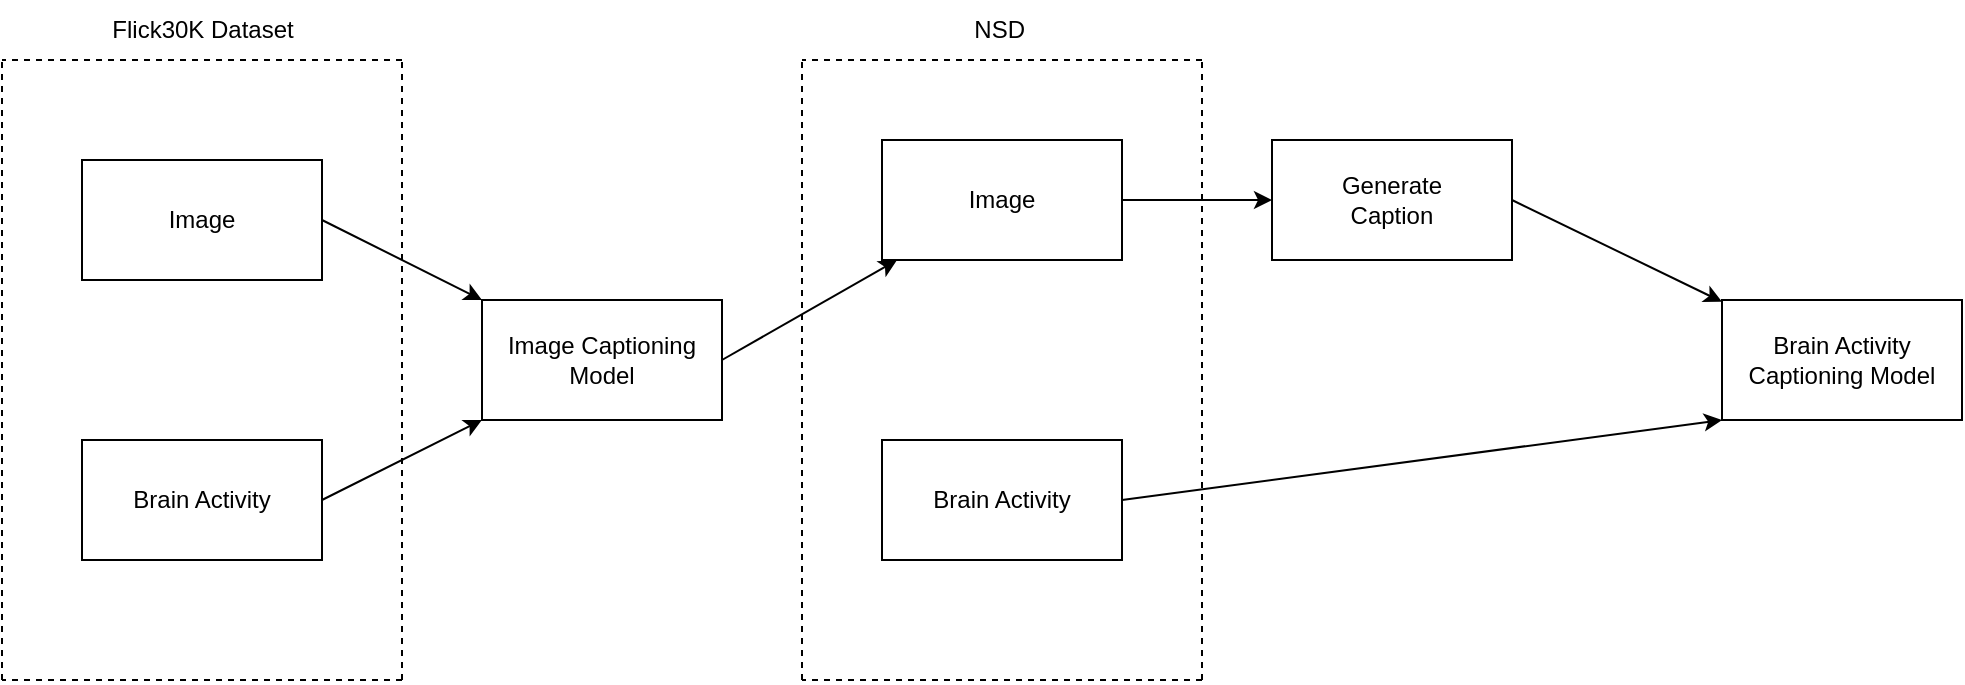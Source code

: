 <mxfile version="24.3.1" type="device">
  <diagram name="Page-1" id="WIUA_KtScA_fHQIDNx0O">
    <mxGraphModel dx="2284" dy="772" grid="1" gridSize="10" guides="1" tooltips="1" connect="1" arrows="1" fold="1" page="1" pageScale="1" pageWidth="850" pageHeight="1100" math="0" shadow="0">
      <root>
        <mxCell id="0" />
        <mxCell id="1" parent="0" />
        <mxCell id="ou3ZJZifs9T72LoKDrKf-1" value="Image" style="rounded=0;whiteSpace=wrap;html=1;" parent="1" vertex="1">
          <mxGeometry x="110" y="290" width="120" height="60" as="geometry" />
        </mxCell>
        <mxCell id="ou3ZJZifs9T72LoKDrKf-2" value="Brain Activity" style="rounded=0;whiteSpace=wrap;html=1;" parent="1" vertex="1">
          <mxGeometry x="110" y="440" width="120" height="60" as="geometry" />
        </mxCell>
        <mxCell id="ou3ZJZifs9T72LoKDrKf-3" value="Image Captioning Model" style="rounded=0;whiteSpace=wrap;html=1;" parent="1" vertex="1">
          <mxGeometry x="-90" y="370" width="120" height="60" as="geometry" />
        </mxCell>
        <mxCell id="ou3ZJZifs9T72LoKDrKf-4" value="Generate&lt;div&gt;Caption&lt;/div&gt;" style="rounded=0;whiteSpace=wrap;html=1;" parent="1" vertex="1">
          <mxGeometry x="305" y="290" width="120" height="60" as="geometry" />
        </mxCell>
        <mxCell id="3Njv23WnA2pVUGg0iS0e-1" value="" style="endArrow=none;dashed=1;html=1;rounded=0;" edge="1" parent="1">
          <mxGeometry width="50" height="50" relative="1" as="geometry">
            <mxPoint x="70" y="560" as="sourcePoint" />
            <mxPoint x="70" y="250" as="targetPoint" />
          </mxGeometry>
        </mxCell>
        <mxCell id="3Njv23WnA2pVUGg0iS0e-2" value="" style="endArrow=none;dashed=1;html=1;rounded=0;" edge="1" parent="1">
          <mxGeometry width="50" height="50" relative="1" as="geometry">
            <mxPoint x="270" y="250" as="sourcePoint" />
            <mxPoint x="70" y="250" as="targetPoint" />
          </mxGeometry>
        </mxCell>
        <mxCell id="3Njv23WnA2pVUGg0iS0e-3" value="" style="endArrow=none;dashed=1;html=1;rounded=0;" edge="1" parent="1">
          <mxGeometry width="50" height="50" relative="1" as="geometry">
            <mxPoint x="270" y="560" as="sourcePoint" />
            <mxPoint x="70" y="560" as="targetPoint" />
          </mxGeometry>
        </mxCell>
        <mxCell id="3Njv23WnA2pVUGg0iS0e-4" value="" style="endArrow=none;dashed=1;html=1;rounded=0;" edge="1" parent="1">
          <mxGeometry width="50" height="50" relative="1" as="geometry">
            <mxPoint x="270" y="560" as="sourcePoint" />
            <mxPoint x="270" y="250" as="targetPoint" />
          </mxGeometry>
        </mxCell>
        <mxCell id="3Njv23WnA2pVUGg0iS0e-5" value="Image" style="rounded=0;whiteSpace=wrap;html=1;" vertex="1" parent="1">
          <mxGeometry x="-290" y="300" width="120" height="60" as="geometry" />
        </mxCell>
        <mxCell id="3Njv23WnA2pVUGg0iS0e-6" value="Brain Activity" style="rounded=0;whiteSpace=wrap;html=1;" vertex="1" parent="1">
          <mxGeometry x="-290" y="440" width="120" height="60" as="geometry" />
        </mxCell>
        <mxCell id="3Njv23WnA2pVUGg0iS0e-7" value="" style="endArrow=none;dashed=1;html=1;rounded=0;" edge="1" parent="1">
          <mxGeometry width="50" height="50" relative="1" as="geometry">
            <mxPoint x="-330" y="560" as="sourcePoint" />
            <mxPoint x="-330" y="250" as="targetPoint" />
          </mxGeometry>
        </mxCell>
        <mxCell id="3Njv23WnA2pVUGg0iS0e-8" value="" style="endArrow=none;dashed=1;html=1;rounded=0;" edge="1" parent="1">
          <mxGeometry width="50" height="50" relative="1" as="geometry">
            <mxPoint x="-130" y="250" as="sourcePoint" />
            <mxPoint x="-330" y="250" as="targetPoint" />
          </mxGeometry>
        </mxCell>
        <mxCell id="3Njv23WnA2pVUGg0iS0e-9" value="" style="endArrow=none;dashed=1;html=1;rounded=0;" edge="1" parent="1">
          <mxGeometry width="50" height="50" relative="1" as="geometry">
            <mxPoint x="-130" y="560" as="sourcePoint" />
            <mxPoint x="-330" y="560" as="targetPoint" />
          </mxGeometry>
        </mxCell>
        <mxCell id="3Njv23WnA2pVUGg0iS0e-10" value="" style="endArrow=none;dashed=1;html=1;rounded=0;" edge="1" parent="1">
          <mxGeometry width="50" height="50" relative="1" as="geometry">
            <mxPoint x="-130" y="560" as="sourcePoint" />
            <mxPoint x="-130" y="250" as="targetPoint" />
          </mxGeometry>
        </mxCell>
        <mxCell id="3Njv23WnA2pVUGg0iS0e-11" value="" style="endArrow=classic;html=1;rounded=0;exitX=1;exitY=0.5;exitDx=0;exitDy=0;" edge="1" parent="1" source="3Njv23WnA2pVUGg0iS0e-5" target="ou3ZJZifs9T72LoKDrKf-3">
          <mxGeometry width="50" height="50" relative="1" as="geometry">
            <mxPoint x="-220" y="440" as="sourcePoint" />
            <mxPoint x="-170" y="390" as="targetPoint" />
          </mxGeometry>
        </mxCell>
        <mxCell id="3Njv23WnA2pVUGg0iS0e-12" value="" style="endArrow=classic;html=1;rounded=0;exitX=1;exitY=0.5;exitDx=0;exitDy=0;" edge="1" parent="1" source="3Njv23WnA2pVUGg0iS0e-6" target="ou3ZJZifs9T72LoKDrKf-3">
          <mxGeometry width="50" height="50" relative="1" as="geometry">
            <mxPoint x="-160" y="340" as="sourcePoint" />
            <mxPoint x="-70" y="410" as="targetPoint" />
          </mxGeometry>
        </mxCell>
        <mxCell id="3Njv23WnA2pVUGg0iS0e-13" value="Flick30K Dataset" style="text;html=1;align=center;verticalAlign=middle;resizable=0;points=[];autosize=1;strokeColor=none;fillColor=none;" vertex="1" parent="1">
          <mxGeometry x="-285" y="220" width="110" height="30" as="geometry" />
        </mxCell>
        <mxCell id="3Njv23WnA2pVUGg0iS0e-14" value="NSD&amp;nbsp;" style="text;html=1;align=center;verticalAlign=middle;resizable=0;points=[];autosize=1;strokeColor=none;fillColor=none;" vertex="1" parent="1">
          <mxGeometry x="145" y="220" width="50" height="30" as="geometry" />
        </mxCell>
        <mxCell id="3Njv23WnA2pVUGg0iS0e-15" value="" style="endArrow=classic;html=1;rounded=0;exitX=1;exitY=0.5;exitDx=0;exitDy=0;" edge="1" parent="1" source="ou3ZJZifs9T72LoKDrKf-3" target="ou3ZJZifs9T72LoKDrKf-1">
          <mxGeometry width="50" height="50" relative="1" as="geometry">
            <mxPoint x="180" y="440" as="sourcePoint" />
            <mxPoint x="230" y="390" as="targetPoint" />
          </mxGeometry>
        </mxCell>
        <mxCell id="3Njv23WnA2pVUGg0iS0e-16" value="" style="endArrow=classic;html=1;rounded=0;exitX=1;exitY=0.5;exitDx=0;exitDy=0;entryX=0;entryY=0.5;entryDx=0;entryDy=0;" edge="1" parent="1" source="ou3ZJZifs9T72LoKDrKf-1" target="ou3ZJZifs9T72LoKDrKf-4">
          <mxGeometry width="50" height="50" relative="1" as="geometry">
            <mxPoint x="70" y="410" as="sourcePoint" />
            <mxPoint x="180" y="358" as="targetPoint" />
          </mxGeometry>
        </mxCell>
        <mxCell id="3Njv23WnA2pVUGg0iS0e-18" value="Brain Activity Captioning Model" style="rounded=0;whiteSpace=wrap;html=1;" vertex="1" parent="1">
          <mxGeometry x="530" y="370" width="120" height="60" as="geometry" />
        </mxCell>
        <mxCell id="3Njv23WnA2pVUGg0iS0e-19" value="" style="endArrow=classic;html=1;rounded=0;exitX=1;exitY=0.5;exitDx=0;exitDy=0;entryX=0;entryY=1;entryDx=0;entryDy=0;" edge="1" parent="1" source="ou3ZJZifs9T72LoKDrKf-2" target="3Njv23WnA2pVUGg0iS0e-18">
          <mxGeometry width="50" height="50" relative="1" as="geometry">
            <mxPoint x="40" y="410" as="sourcePoint" />
            <mxPoint x="128" y="360" as="targetPoint" />
          </mxGeometry>
        </mxCell>
        <mxCell id="3Njv23WnA2pVUGg0iS0e-21" value="" style="endArrow=classic;html=1;rounded=0;exitX=1;exitY=0.5;exitDx=0;exitDy=0;" edge="1" parent="1" source="ou3ZJZifs9T72LoKDrKf-4" target="3Njv23WnA2pVUGg0iS0e-18">
          <mxGeometry width="50" height="50" relative="1" as="geometry">
            <mxPoint x="240" y="330" as="sourcePoint" />
            <mxPoint x="310" y="330" as="targetPoint" />
          </mxGeometry>
        </mxCell>
      </root>
    </mxGraphModel>
  </diagram>
</mxfile>
